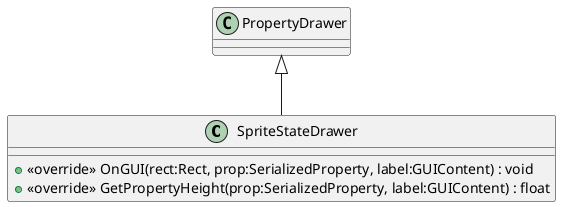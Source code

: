 @startuml
class SpriteStateDrawer {
    + <<override>> OnGUI(rect:Rect, prop:SerializedProperty, label:GUIContent) : void
    + <<override>> GetPropertyHeight(prop:SerializedProperty, label:GUIContent) : float
}
PropertyDrawer <|-- SpriteStateDrawer
@enduml
